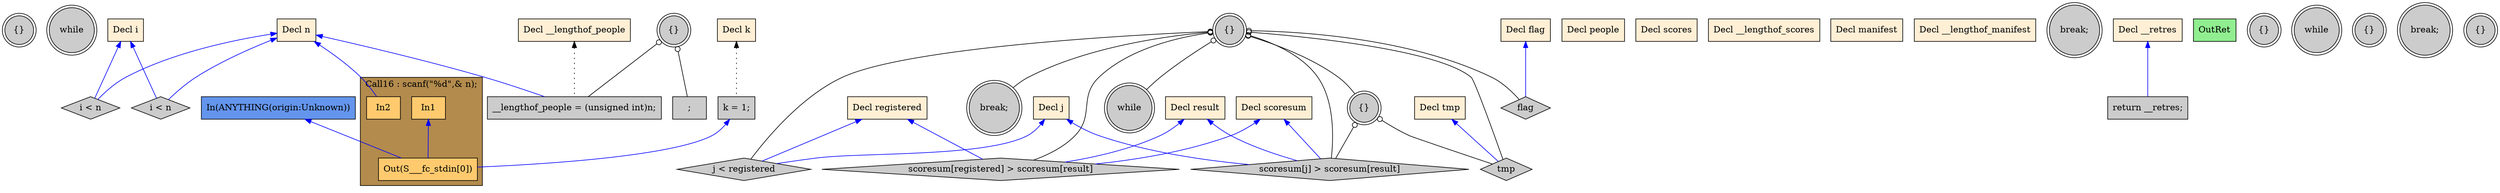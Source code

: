 digraph G {
  rankdir=TB;
  node [style="filled", ];
  32 [label="{}", fillcolor="#CCCCCC", shape=doublecircle, ];
  33 [label="while", fillcolor="#CCCCCC", shape=doublecircle, ];
  34 [label="i < n", fillcolor="#CCCCCC", shape=diamond, ];
  2 [label="Decl i", fillcolor="#FFEFD5", shape=box, ];
  35 [label="{}", fillcolor="#CCCCCC", shape=doublecircle, ];
  3 [label="Decl j", fillcolor="#FFEFD5", shape=box, ];
  36 [label="while", fillcolor="#CCCCCC", shape=doublecircle, ];
  4 [label="Decl n", fillcolor="#FFEFD5", shape=box, ];
  37 [label="j < registered", fillcolor="#CCCCCC", shape=diamond, ];
  5 [label="Decl k", fillcolor="#FFEFD5", shape=box, ];
  38 [label="break;", fillcolor="#CCCCCC", shape=doublecircle, ];
  6 [label="Decl people", fillcolor="#FFEFD5", shape=box, ];
  39 [label="{}", fillcolor="#CCCCCC", shape=doublecircle, ];
  7 [label="Decl __lengthof_people", fillcolor="#FFEFD5", shape=box, ];
  40 [label="tmp", fillcolor="#CCCCCC", shape=diamond, ];
  8 [label="Decl scores", fillcolor="#FFEFD5", shape=box, ];
  41 [label="scoresum[j] > scoresum[result]", fillcolor="#CCCCCC",
      shape=diamond, ];
  9 [label="Decl __lengthof_scores", fillcolor="#FFEFD5", shape=box, ];
  42 [label="flag", fillcolor="#CCCCCC", shape=diamond, ];
  10 [label="Decl manifest", fillcolor="#FFEFD5", shape=box, ];
  43 [label="scoresum[registered] > scoresum[result]", fillcolor="#CCCCCC",
      shape=diamond, ];
  11 [label="Decl __lengthof_manifest", fillcolor="#FFEFD5", shape=box, ];
  44 [label="break;", fillcolor="#CCCCCC", shape=doublecircle, ];
  12 [label="Decl scoresum", fillcolor="#FFEFD5", shape=box, ];
  45 [label="return __retres;", fillcolor="#CCCCCC", shape=box, ];
  13 [label="Decl registered", fillcolor="#FFEFD5", shape=box, ];
  46 [label="OutRet", fillcolor="#90EE90", shape=box, ];
  14 [label="Decl result", fillcolor="#FFEFD5", shape=box, ];
  47 [label="In(ANYTHING(origin:Unknown))", fillcolor="#6495ED", shape=box, ];
  15 [label="Decl flag", fillcolor="#FFEFD5", shape=box, ];
  16 [label="Decl tmp", fillcolor="#FFEFD5", shape=box, ];
  17 [label="Decl __retres", fillcolor="#FFEFD5", shape=box, ];
  18 [label="k = 1;", fillcolor="#CCCCCC", shape=box, ];
  20 [label="In1", fillcolor="#FFCA6E", shape=box, ];
  21 [label="In2", fillcolor="#FFCA6E", shape=box, ];
  22 [label="Out(S___fc_stdin[0])", fillcolor="#FFCA6E", shape=box, ];
  23 [label="{}", fillcolor="#CCCCCC", shape=doublecircle, ];
  24 [label=";", fillcolor="#CCCCCC", shape=box, ];
  25 [label="__lengthof_people = (unsigned int)n;", fillcolor="#CCCCCC",
      shape=box, ];
  26 [label="{}", fillcolor="#CCCCCC", shape=doublecircle, ];
  27 [label="while", fillcolor="#CCCCCC", shape=doublecircle, ];
  28 [label="i < n", fillcolor="#CCCCCC", shape=diamond, ];
  29 [label="{}", fillcolor="#CCCCCC", shape=doublecircle, ];
  30 [label="break;", fillcolor="#CCCCCC", shape=doublecircle, ];
  31 [label="{}", fillcolor="#CCCCCC", shape=doublecircle, ];
  
  subgraph cluster_Call16 { label="Call16 : scanf(\"%d\",& n);";
                            fillcolor="#B38B4D"; style="filled"; 22;21;20;
     };
  
  edge [dir=back, ];
  2 -> 34 [color="#0000FF", ];
  4 -> 34 [color="#0000FF", ];
  35 -> 36 [color="#000000", arrowtail=odot, ];
  3 -> 37 [color="#0000FF", ];
  13 -> 37 [color="#0000FF", ];
  35 -> 37 [color="#000000", arrowtail=odot, ];
  35 -> 38 [color="#000000", arrowtail=odot, ];
  35 -> 39 [color="#000000", arrowtail=odot, ];
  16 -> 40 [color="#0000FF", ];
  35 -> 40 [color="#000000", arrowtail=odot, ];
  39 -> 40 [color="#000000", arrowtail=odot, ];
  3 -> 41 [color="#0000FF", ];
  12 -> 41 [color="#0000FF", ];
  14 -> 41 [color="#0000FF", ];
  35 -> 41 [color="#000000", arrowtail=odot, ];
  39 -> 41 [color="#000000", arrowtail=odot, ];
  15 -> 42 [color="#0000FF", ];
  35 -> 42 [color="#000000", arrowtail=odot, ];
  12 -> 43 [color="#0000FF", ];
  13 -> 43 [color="#0000FF", ];
  14 -> 43 [color="#0000FF", ];
  35 -> 43 [color="#000000", arrowtail=odot, ];
  17 -> 45 [color="#0000FF", ];
  5 -> 18 [color="#000000", style="dotted", ];
  4 -> 21 [color="#0000FF", ];
  18 -> 22 [color="#0000FF", ];
  20 -> 22 [color="#0000FF", ];
  47 -> 22 [color="#0000FF", ];
  23 -> 24 [color="#000000", arrowtail=odot, ];
  4 -> 25 [color="#0000FF", ];
  7 -> 25 [color="#000000", style="dotted", ];
  23 -> 25 [color="#000000", arrowtail=odot, ];
  2 -> 28 [color="#0000FF", ];
  4 -> 28 [color="#0000FF", ];
  
  }